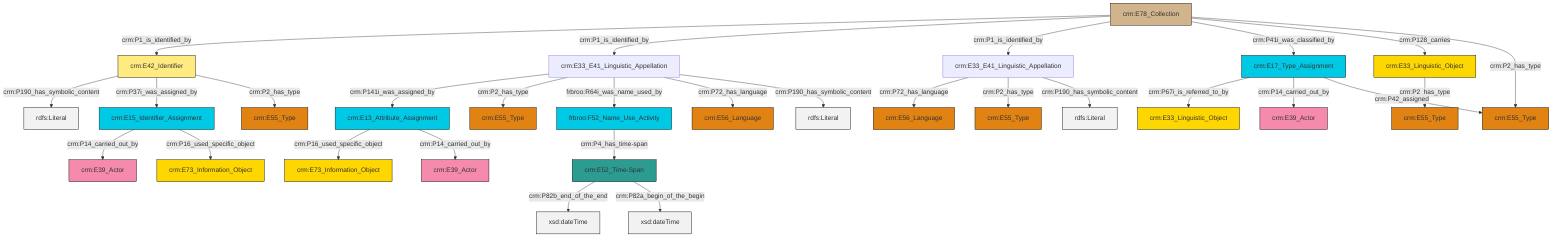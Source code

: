 graph TD
classDef Literal fill:#f2f2f2,stroke:#000000;
classDef CRM_Entity fill:#FFFFFF,stroke:#000000;
classDef Temporal_Entity fill:#00C9E6, stroke:#000000;
classDef Type fill:#E18312, stroke:#000000;
classDef Time-Span fill:#2C9C91, stroke:#000000;
classDef Appellation fill:#FFEB7F, stroke:#000000;
classDef Place fill:#008836, stroke:#000000;
classDef Persistent_Item fill:#B266B2, stroke:#000000;
classDef Conceptual_Object fill:#FFD700, stroke:#000000;
classDef Physical_Thing fill:#D2B48C, stroke:#000000;
classDef Actor fill:#f58aad, stroke:#000000;
classDef PC_Classes fill:#4ce600, stroke:#000000;
classDef Multi fill:#cccccc,stroke:#000000;

0["crm:E33_Linguistic_Object"]:::Conceptual_Object -->|crm:P2_has_type| 1["crm:E55_Type"]:::Type
2["crm:E33_E41_Linguistic_Appellation"]:::Default -->|crm:P72_has_language| 3["crm:E56_Language"]:::Type
7["crm:E78_Collection"]:::Physical_Thing -->|crm:P1_is_identified_by| 8["crm:E42_Identifier"]:::Appellation
11["crm:E33_E41_Linguistic_Appellation"]:::Default -->|crm:P141i_was_assigned_by| 12["crm:E13_Attribute_Assignment"]:::Temporal_Entity
7["crm:E78_Collection"]:::Physical_Thing -->|crm:P1_is_identified_by| 11["crm:E33_E41_Linguistic_Appellation"]:::Default
7["crm:E78_Collection"]:::Physical_Thing -->|crm:P1_is_identified_by| 2["crm:E33_E41_Linguistic_Appellation"]:::Default
13["crm:E17_Type_Assignment"]:::Temporal_Entity -->|crm:P67i_is_referred_to_by| 9["crm:E33_Linguistic_Object"]:::Conceptual_Object
11["crm:E33_E41_Linguistic_Appellation"]:::Default -->|crm:P2_has_type| 19["crm:E55_Type"]:::Type
12["crm:E13_Attribute_Assignment"]:::Temporal_Entity -->|crm:P16_used_specific_object| 20["crm:E73_Information_Object"]:::Conceptual_Object
13["crm:E17_Type_Assignment"]:::Temporal_Entity -->|crm:P14_carried_out_by| 21["crm:E39_Actor"]:::Actor
22["crm:E15_Identifier_Assignment"]:::Temporal_Entity -->|crm:P14_carried_out_by| 14["crm:E39_Actor"]:::Actor
12["crm:E13_Attribute_Assignment"]:::Temporal_Entity -->|crm:P14_carried_out_by| 25["crm:E39_Actor"]:::Actor
16["crm:E52_Time-Span"]:::Time-Span -->|crm:P82b_end_of_the_end| 26[xsd:dateTime]:::Literal
22["crm:E15_Identifier_Assignment"]:::Temporal_Entity -->|crm:P16_used_specific_object| 27["crm:E73_Information_Object"]:::Conceptual_Object
16["crm:E52_Time-Span"]:::Time-Span -->|crm:P82a_begin_of_the_begin| 28[xsd:dateTime]:::Literal
11["crm:E33_E41_Linguistic_Appellation"]:::Default -->|frbroo:R64i_was_name_used_by| 29["frbroo:F52_Name_Use_Activity"]:::Temporal_Entity
8["crm:E42_Identifier"]:::Appellation -->|crm:P190_has_symbolic_content| 32[rdfs:Literal]:::Literal
2["crm:E33_E41_Linguistic_Appellation"]:::Default -->|crm:P2_has_type| 23["crm:E55_Type"]:::Type
7["crm:E78_Collection"]:::Physical_Thing -->|crm:P41i_was_classified_by| 13["crm:E17_Type_Assignment"]:::Temporal_Entity
13["crm:E17_Type_Assignment"]:::Temporal_Entity -->|crm:P42_assigned| 30["crm:E55_Type"]:::Type
11["crm:E33_E41_Linguistic_Appellation"]:::Default -->|crm:P72_has_language| 5["crm:E56_Language"]:::Type
8["crm:E42_Identifier"]:::Appellation -->|crm:P37i_was_assigned_by| 22["crm:E15_Identifier_Assignment"]:::Temporal_Entity
11["crm:E33_E41_Linguistic_Appellation"]:::Default -->|crm:P190_has_symbolic_content| 46[rdfs:Literal]:::Literal
2["crm:E33_E41_Linguistic_Appellation"]:::Default -->|crm:P190_has_symbolic_content| 47[rdfs:Literal]:::Literal
7["crm:E78_Collection"]:::Physical_Thing -->|crm:P128_carries| 0["crm:E33_Linguistic_Object"]:::Conceptual_Object
7["crm:E78_Collection"]:::Physical_Thing -->|crm:P2_has_type| 30["crm:E55_Type"]:::Type
8["crm:E42_Identifier"]:::Appellation -->|crm:P2_has_type| 37["crm:E55_Type"]:::Type
29["frbroo:F52_Name_Use_Activity"]:::Temporal_Entity -->|crm:P4_has_time-span| 16["crm:E52_Time-Span"]:::Time-Span